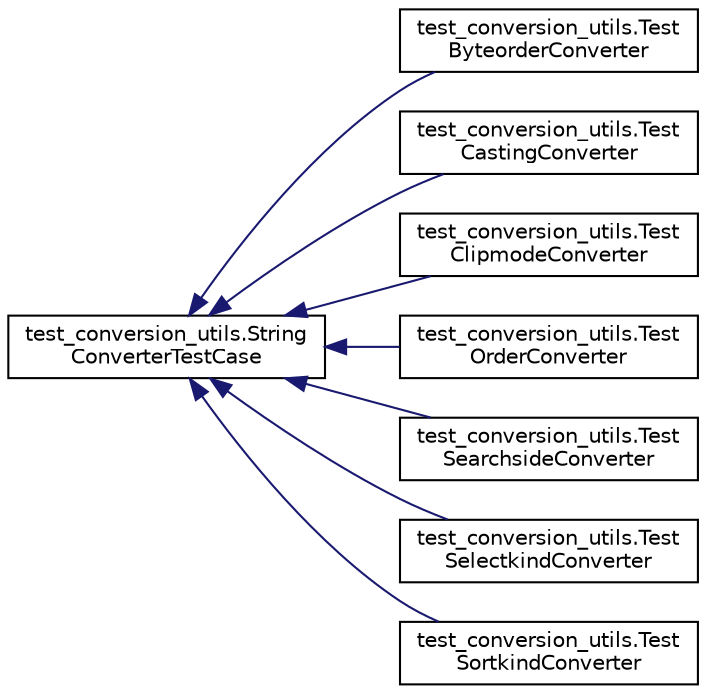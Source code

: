 digraph "Graphical Class Hierarchy"
{
 // LATEX_PDF_SIZE
  edge [fontname="Helvetica",fontsize="10",labelfontname="Helvetica",labelfontsize="10"];
  node [fontname="Helvetica",fontsize="10",shape=record];
  rankdir="LR";
  Node0 [label="test_conversion_utils.String\lConverterTestCase",height=0.2,width=0.4,color="black", fillcolor="white", style="filled",URL="$classtest__conversion__utils_1_1StringConverterTestCase.html",tooltip=" "];
  Node0 -> Node1 [dir="back",color="midnightblue",fontsize="10",style="solid",fontname="Helvetica"];
  Node1 [label="test_conversion_utils.Test\lByteorderConverter",height=0.2,width=0.4,color="black", fillcolor="white", style="filled",URL="$classtest__conversion__utils_1_1TestByteorderConverter.html",tooltip=" "];
  Node0 -> Node2 [dir="back",color="midnightblue",fontsize="10",style="solid",fontname="Helvetica"];
  Node2 [label="test_conversion_utils.Test\lCastingConverter",height=0.2,width=0.4,color="black", fillcolor="white", style="filled",URL="$classtest__conversion__utils_1_1TestCastingConverter.html",tooltip=" "];
  Node0 -> Node3 [dir="back",color="midnightblue",fontsize="10",style="solid",fontname="Helvetica"];
  Node3 [label="test_conversion_utils.Test\lClipmodeConverter",height=0.2,width=0.4,color="black", fillcolor="white", style="filled",URL="$classtest__conversion__utils_1_1TestClipmodeConverter.html",tooltip=" "];
  Node0 -> Node4 [dir="back",color="midnightblue",fontsize="10",style="solid",fontname="Helvetica"];
  Node4 [label="test_conversion_utils.Test\lOrderConverter",height=0.2,width=0.4,color="black", fillcolor="white", style="filled",URL="$classtest__conversion__utils_1_1TestOrderConverter.html",tooltip=" "];
  Node0 -> Node5 [dir="back",color="midnightblue",fontsize="10",style="solid",fontname="Helvetica"];
  Node5 [label="test_conversion_utils.Test\lSearchsideConverter",height=0.2,width=0.4,color="black", fillcolor="white", style="filled",URL="$classtest__conversion__utils_1_1TestSearchsideConverter.html",tooltip=" "];
  Node0 -> Node6 [dir="back",color="midnightblue",fontsize="10",style="solid",fontname="Helvetica"];
  Node6 [label="test_conversion_utils.Test\lSelectkindConverter",height=0.2,width=0.4,color="black", fillcolor="white", style="filled",URL="$classtest__conversion__utils_1_1TestSelectkindConverter.html",tooltip=" "];
  Node0 -> Node7 [dir="back",color="midnightblue",fontsize="10",style="solid",fontname="Helvetica"];
  Node7 [label="test_conversion_utils.Test\lSortkindConverter",height=0.2,width=0.4,color="black", fillcolor="white", style="filled",URL="$classtest__conversion__utils_1_1TestSortkindConverter.html",tooltip=" "];
}
